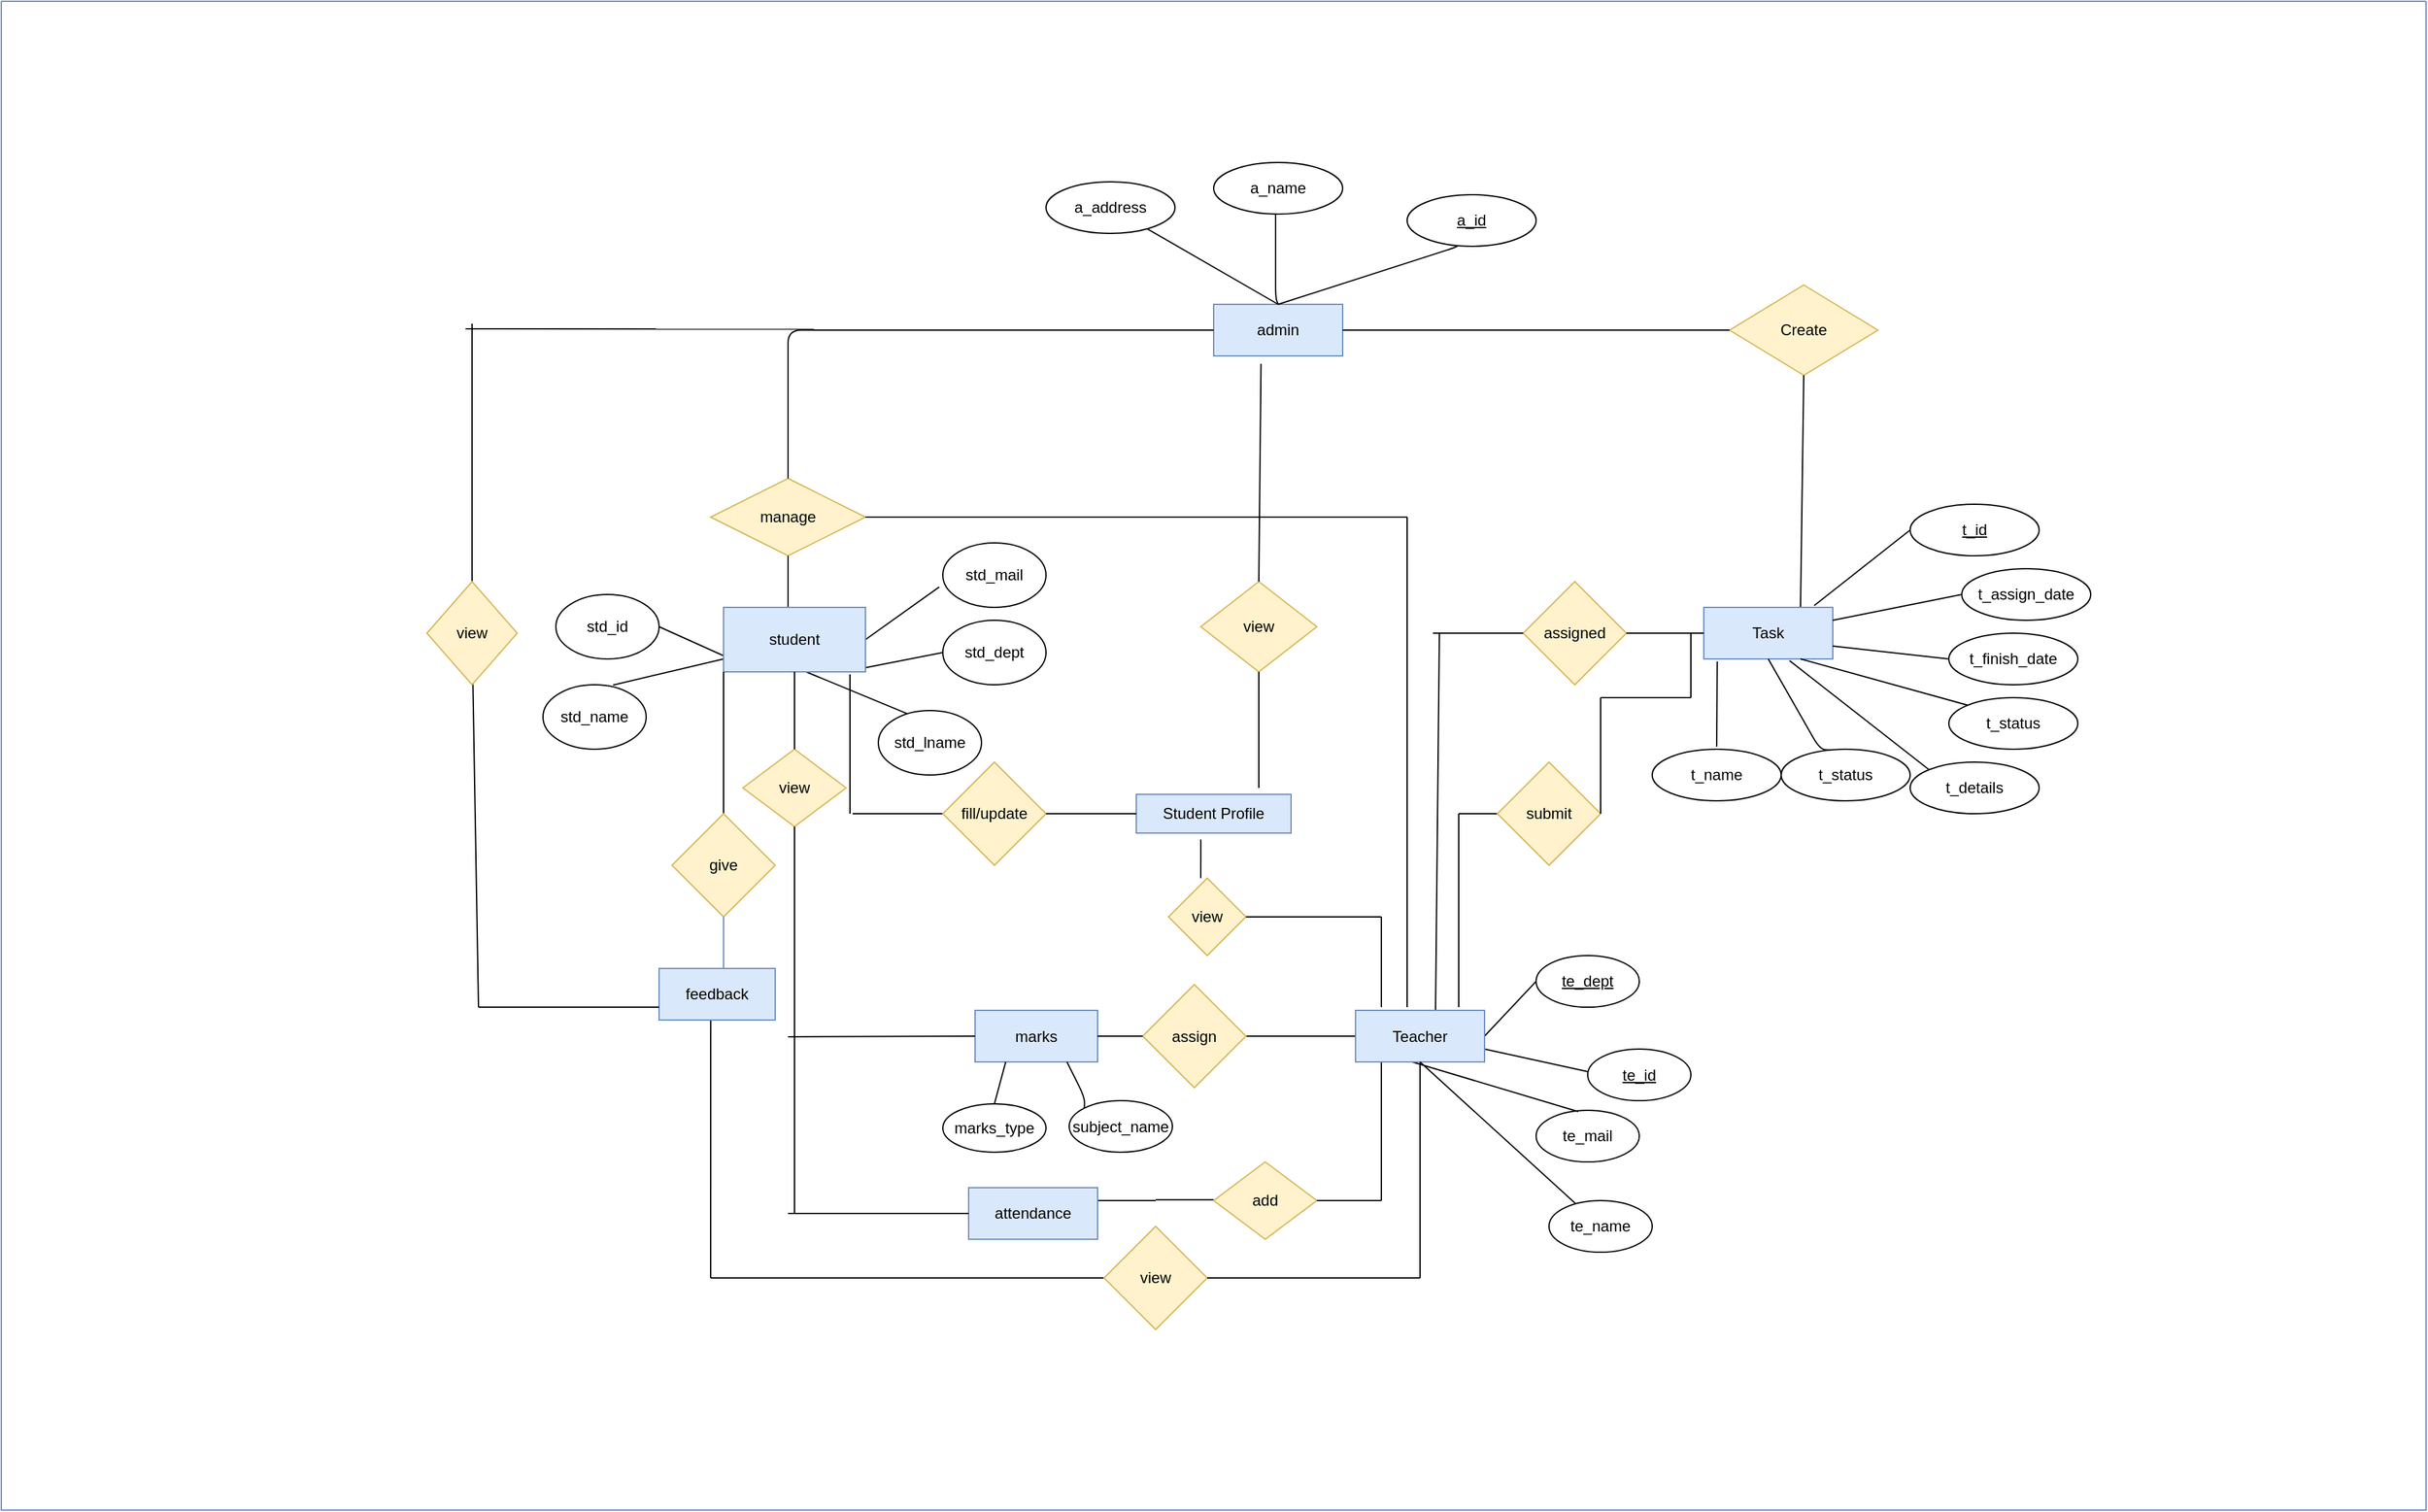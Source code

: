 <mxfile>
    <diagram id="r1_h_rcXceLFubJHl-dW" name="Page-1">
        <mxGraphModel dx="3056" dy="1609" grid="1" gridSize="10" guides="1" tooltips="1" connect="1" arrows="1" fold="1" page="1" pageScale="1" pageWidth="850" pageHeight="1100" math="0" shadow="0">
            <root>
                <mxCell id="0"/>
                <mxCell id="1" parent="0"/>
                <mxCell id="56" value="admin" style="whiteSpace=wrap;html=1;align=center;fillColor=#dae8fc;strokeColor=#6c8ebf;" parent="1" vertex="1">
                    <mxGeometry x="510" y="555" width="100" height="40" as="geometry"/>
                </mxCell>
                <mxCell id="57" value="a_name&lt;span style=&quot;color: rgba(0, 0, 0, 0); font-family: monospace; font-size: 0px; text-align: start;&quot;&gt;%3CmxGraphModel%3E%3Croot%3E%3CmxCell%20id%3D%220%22%2F%3E%3CmxCell%20id%3D%221%22%20parent%3D%220%22%2F%3E%3CmxCell%20id%3D%222%22%20value%3D%22Emp_id%22%20style%3D%22ellipse%3BwhiteSpace%3Dwrap%3Bhtml%3D1%3Balign%3Dcenter%3B%22%20vertex%3D%221%22%20parent%3D%221%22%3E%3CmxGeometry%20x%3D%22375%22%20y%3D%2240%22%20width%3D%22100%22%20height%3D%2240%22%20as%3D%22geometry%22%2F%3E%3C%2FmxCell%3E%3C%2Froot%3E%3C%2FmxGraphModel%3E&lt;/span&gt;" style="ellipse;whiteSpace=wrap;html=1;align=center;" parent="1" vertex="1">
                    <mxGeometry x="510" y="445" width="100" height="40" as="geometry"/>
                </mxCell>
                <mxCell id="58" value="" style="endArrow=none;html=1;entryX=0.5;entryY=1;entryDx=0;entryDy=0;exitX=0.5;exitY=0;exitDx=0;exitDy=0;" parent="1" source="56" edge="1">
                    <mxGeometry width="50" height="50" relative="1" as="geometry">
                        <mxPoint x="300" y="585" as="sourcePoint"/>
                        <mxPoint x="558" y="485" as="targetPoint"/>
                        <Array as="points">
                            <mxPoint x="558" y="550"/>
                        </Array>
                    </mxGeometry>
                </mxCell>
                <mxCell id="59" value="" style="endArrow=none;html=1;entryX=0.381;entryY=0.97;entryDx=0;entryDy=0;exitX=0.5;exitY=0;exitDx=0;exitDy=0;entryPerimeter=0;" parent="1" source="56" target="60" edge="1">
                    <mxGeometry width="50" height="50" relative="1" as="geometry">
                        <mxPoint x="310" y="595" as="sourcePoint"/>
                        <mxPoint x="415" y="525" as="targetPoint"/>
                        <Array as="points">
                            <mxPoint x="700" y="510"/>
                        </Array>
                    </mxGeometry>
                </mxCell>
                <mxCell id="60" value="a_id" style="ellipse;whiteSpace=wrap;html=1;align=center;fontStyle=4;" parent="1" vertex="1">
                    <mxGeometry x="660" y="470" width="100" height="40" as="geometry"/>
                </mxCell>
                <mxCell id="61" value="a_address&lt;span style=&quot;color: rgba(0, 0, 0, 0); font-family: monospace; font-size: 0px; text-align: start;&quot;&gt;%3CmxGraphModel%3E%3Croot%3E%3CmxCell%20id%3D%220%22%2F%3E%3CmxCell%20id%3D%221%22%20parent%3D%220%22%2F%3E%3CmxCell%20id%3D%222%22%20value%3D%22Emp_id%22%20style%3D%22ellipse%3BwhiteSpace%3Dwrap%3Bhtml%3D1%3Balign%3Dcenter%3B%22%20vertex%3D%221%22%20parent%3D%221%22%3E%3CmxGeometry%20x%3D%22375%22%20y%3D%2240%22%20width%3D%22100%22%20height%3D%2240%22%20as%3D%22geometry%22%2F%3E%3C%2FmxCell%3E%3C%2Froot%3E%3C%2FmxGraphModel%3E&lt;/span&gt;" style="ellipse;whiteSpace=wrap;html=1;align=center;" parent="1" vertex="1">
                    <mxGeometry x="380" y="460" width="100" height="40" as="geometry"/>
                </mxCell>
                <mxCell id="62" value="" style="endArrow=none;html=1;exitX=0.5;exitY=0;exitDx=0;exitDy=0;" parent="1" source="56" target="61" edge="1">
                    <mxGeometry width="50" height="50" relative="1" as="geometry">
                        <mxPoint x="310" y="595" as="sourcePoint"/>
                        <mxPoint x="320" y="525" as="targetPoint"/>
                        <Array as="points">
                            <mxPoint x="560" y="555"/>
                        </Array>
                    </mxGeometry>
                </mxCell>
                <mxCell id="63" value="Create" style="shape=rhombus;perimeter=rhombusPerimeter;whiteSpace=wrap;html=1;align=center;fillColor=#fff2cc;strokeColor=#d6b656;" parent="1" vertex="1">
                    <mxGeometry x="910" y="540" width="115" height="70" as="geometry"/>
                </mxCell>
                <mxCell id="65" value="" style="endArrow=none;html=1;exitX=1;exitY=0.5;exitDx=0;exitDy=0;entryX=0;entryY=0.5;entryDx=0;entryDy=0;" parent="1" source="56" target="63" edge="1">
                    <mxGeometry width="50" height="50" relative="1" as="geometry">
                        <mxPoint x="240" y="550" as="sourcePoint"/>
                        <mxPoint x="680" y="575" as="targetPoint"/>
                    </mxGeometry>
                </mxCell>
                <mxCell id="73" value="" style="endArrow=none;html=1;exitX=0.5;exitY=1;exitDx=0;exitDy=0;entryX=0.75;entryY=0;entryDx=0;entryDy=0;" parent="1" source="63" target="166" edge="1">
                    <mxGeometry width="50" height="50" relative="1" as="geometry">
                        <mxPoint x="730.0" y="680" as="sourcePoint"/>
                        <mxPoint x="820" y="790" as="targetPoint"/>
                    </mxGeometry>
                </mxCell>
                <mxCell id="86" value="t_status" style="ellipse;whiteSpace=wrap;html=1;align=center;" parent="1" vertex="1">
                    <mxGeometry x="950" y="900" width="100" height="40" as="geometry"/>
                </mxCell>
                <mxCell id="94" value="" style="endArrow=none;html=1;fontColor=#f2eeee;" parent="1" edge="1">
                    <mxGeometry width="50" height="50" relative="1" as="geometry">
                        <mxPoint x="660" y="1100" as="sourcePoint"/>
                        <mxPoint x="660" y="720" as="targetPoint"/>
                    </mxGeometry>
                </mxCell>
                <mxCell id="95" value="te_id" style="ellipse;whiteSpace=wrap;html=1;align=center;fontStyle=4;shadow=0;" parent="1" vertex="1">
                    <mxGeometry x="800" y="1132.5" width="80" height="40" as="geometry"/>
                </mxCell>
                <mxCell id="103" value="" style="endArrow=none;html=1;fontColor=#f2eeee;exitX=0;exitY=0.5;exitDx=0;exitDy=0;entryX=1;entryY=0.75;entryDx=0;entryDy=0;shadow=0;" parent="1" target="93" edge="1">
                    <mxGeometry width="50" height="50" relative="1" as="geometry">
                        <mxPoint x="800" y="1150" as="sourcePoint"/>
                        <mxPoint x="508.068" y="1129.756" as="targetPoint"/>
                    </mxGeometry>
                </mxCell>
                <mxCell id="118" value="manage" style="shape=rhombus;perimeter=rhombusPerimeter;whiteSpace=wrap;html=1;align=center;fillColor=#fff2cc;strokeColor=#d6b656;" parent="1" vertex="1">
                    <mxGeometry x="120" y="690" width="120" height="60" as="geometry"/>
                </mxCell>
                <mxCell id="119" value="" style="endArrow=none;html=1;fontColor=#f2eeee;entryX=0;entryY=0.5;entryDx=0;entryDy=0;" parent="1" source="118" target="56" edge="1">
                    <mxGeometry width="50" height="50" relative="1" as="geometry">
                        <mxPoint x="350" y="740" as="sourcePoint"/>
                        <mxPoint x="400" y="690" as="targetPoint"/>
                        <Array as="points">
                            <mxPoint x="180" y="575"/>
                        </Array>
                    </mxGeometry>
                </mxCell>
                <mxCell id="120" value="" style="endArrow=none;html=1;fontColor=#f2eeee;exitX=0.5;exitY=1;exitDx=0;exitDy=0;" parent="1" source="118" edge="1">
                    <mxGeometry width="50" height="50" relative="1" as="geometry">
                        <mxPoint x="220.0" y="860" as="sourcePoint"/>
                        <mxPoint x="180" y="800" as="targetPoint"/>
                    </mxGeometry>
                </mxCell>
                <mxCell id="127" value="te_mail" style="ellipse;whiteSpace=wrap;html=1;align=center;shadow=0;" parent="1" vertex="1">
                    <mxGeometry x="760" y="1180" width="80" height="40" as="geometry"/>
                </mxCell>
                <mxCell id="135" value="" style="endArrow=none;html=1;shadow=0;entryX=0;entryY=0.75;entryDx=0;entryDy=0;exitX=1;exitY=0.5;exitDx=0;exitDy=0;" parent="1" source="140" target="187" edge="1">
                    <mxGeometry width="50" height="50" relative="1" as="geometry">
                        <mxPoint x="90" y="880" as="sourcePoint"/>
                        <mxPoint x="141.717" y="832.313" as="targetPoint"/>
                        <Array as="points"/>
                    </mxGeometry>
                </mxCell>
                <mxCell id="136" value="" style="endArrow=none;html=1;shadow=0;exitX=0.679;exitY=0.005;exitDx=0;exitDy=0;exitPerimeter=0;" parent="1" source="141" edge="1">
                    <mxGeometry width="50" height="50" relative="1" as="geometry">
                        <mxPoint x="132.9" y="900" as="sourcePoint"/>
                        <mxPoint x="130" y="830" as="targetPoint"/>
                        <Array as="points"/>
                    </mxGeometry>
                </mxCell>
                <mxCell id="137" value="" style="endArrow=none;html=1;shadow=0;exitX=0.299;exitY=0.061;exitDx=0;exitDy=0;exitPerimeter=0;" parent="1" source="142" edge="1">
                    <mxGeometry width="50" height="50" relative="1" as="geometry">
                        <mxPoint x="210" y="900" as="sourcePoint"/>
                        <mxPoint x="194" y="840" as="targetPoint"/>
                        <Array as="points"/>
                    </mxGeometry>
                </mxCell>
                <mxCell id="138" value="" style="endArrow=none;html=1;shadow=0;entryX=0;entryY=1;entryDx=0;entryDy=0;exitX=0;exitY=0.5;exitDx=0;exitDy=0;" parent="1" source="143" edge="1">
                    <mxGeometry width="50" height="50" relative="1" as="geometry">
                        <mxPoint x="290" y="860" as="sourcePoint"/>
                        <mxPoint x="223.55" y="839.998" as="targetPoint"/>
                        <Array as="points"/>
                    </mxGeometry>
                </mxCell>
                <mxCell id="139" value="" style="endArrow=none;html=1;shadow=0;exitX=-0.035;exitY=0.684;exitDx=0;exitDy=0;exitPerimeter=0;" parent="1" source="144" edge="1">
                    <mxGeometry width="50" height="50" relative="1" as="geometry">
                        <mxPoint x="320" y="815" as="sourcePoint"/>
                        <mxPoint x="240" y="815" as="targetPoint"/>
                        <Array as="points"/>
                    </mxGeometry>
                </mxCell>
                <mxCell id="140" value="std_id" style="ellipse;whiteSpace=wrap;html=1;shadow=0;" parent="1" vertex="1">
                    <mxGeometry y="780" width="80" height="50" as="geometry"/>
                </mxCell>
                <mxCell id="141" value="std_name" style="ellipse;whiteSpace=wrap;html=1;shadow=0;" parent="1" vertex="1">
                    <mxGeometry x="-10" y="850" width="80" height="50" as="geometry"/>
                </mxCell>
                <mxCell id="143" value="std_dept" style="ellipse;whiteSpace=wrap;html=1;shadow=0;" parent="1" vertex="1">
                    <mxGeometry x="300" y="800" width="80" height="50" as="geometry"/>
                </mxCell>
                <mxCell id="144" value="std_mail" style="ellipse;whiteSpace=wrap;html=1;shadow=0;" parent="1" vertex="1">
                    <mxGeometry x="300" y="740" width="80" height="50" as="geometry"/>
                </mxCell>
                <mxCell id="145" value="" style="endArrow=none;html=1;shadow=0;exitX=1;exitY=0.5;exitDx=0;exitDy=0;" parent="1" source="118" edge="1">
                    <mxGeometry width="50" height="50" relative="1" as="geometry">
                        <mxPoint x="330" y="740" as="sourcePoint"/>
                        <mxPoint x="660" y="720" as="targetPoint"/>
                    </mxGeometry>
                </mxCell>
                <mxCell id="146" value="te_dept" style="ellipse;whiteSpace=wrap;html=1;align=center;fontStyle=4;shadow=0;" parent="1" vertex="1">
                    <mxGeometry x="760" y="1060" width="80" height="40" as="geometry"/>
                </mxCell>
                <mxCell id="148" value="" style="endArrow=none;html=1;shadow=0;entryX=0.127;entryY=1.067;entryDx=0;entryDy=0;entryPerimeter=0;exitX=0.408;exitY=0.025;exitDx=0;exitDy=0;exitPerimeter=0;" parent="1" source="127" edge="1">
                    <mxGeometry width="50" height="50" relative="1" as="geometry">
                        <mxPoint x="622.5" y="1184.82" as="sourcePoint"/>
                        <mxPoint x="663.95" y="1142.5" as="targetPoint"/>
                    </mxGeometry>
                </mxCell>
                <mxCell id="149" value="" style="endArrow=none;html=1;fontColor=#f2eeee;exitX=0;exitY=0.5;exitDx=0;exitDy=0;entryX=1;entryY=0.5;entryDx=0;entryDy=0;shadow=0;" parent="1" source="146" target="93" edge="1">
                    <mxGeometry width="50" height="50" relative="1" as="geometry">
                        <mxPoint x="791.716" y="1153.358" as="sourcePoint"/>
                        <mxPoint x="695.0" y="1152.5" as="targetPoint"/>
                        <Array as="points"/>
                    </mxGeometry>
                </mxCell>
                <mxCell id="166" value="Task" style="whiteSpace=wrap;html=1;align=center;fillColor=#dae8fc;strokeColor=#6c8ebf;" parent="1" vertex="1">
                    <mxGeometry x="890" y="790" width="100" height="40" as="geometry"/>
                </mxCell>
                <mxCell id="167" value="t_name&lt;span style=&quot;color: rgba(0, 0, 0, 0); font-family: monospace; font-size: 0px; text-align: start;&quot;&gt;%3CmxGraphModel%3E%3Croot%3E%3CmxCell%20id%3D%220%22%2F%3E%3CmxCell%20id%3D%221%22%20parent%3D%220%22%2F%3E%3CmxCell%20id%3D%222%22%20value%3D%22Emp_id%22%20style%3D%22ellipse%3BwhiteSpace%3Dwrap%3Bhtml%3D1%3Balign%3Dcenter%3B%22%20vertex%3D%221%22%20parent%3D%221%22%3E%3CmxGeometry%20x%3D%22375%22%20y%3D%2240%22%20width%3D%22100%22%20height%3D%2240%22%20as%3D%22geometry%22%2F%3E%3C%2FmxCell%3E%3C%2Froot%3E%3C%2FmxGraphModel%3E&lt;/span&gt;" style="ellipse;whiteSpace=wrap;html=1;align=center;" parent="1" vertex="1">
                    <mxGeometry x="850" y="900" width="100" height="40" as="geometry"/>
                </mxCell>
                <mxCell id="168" value="" style="endArrow=none;html=1;exitX=0.104;exitY=1.046;exitDx=0;exitDy=0;exitPerimeter=0;" parent="1" source="166" edge="1">
                    <mxGeometry width="50" height="50" relative="1" as="geometry">
                        <mxPoint x="930.9" y="830" as="sourcePoint"/>
                        <mxPoint x="900" y="898" as="targetPoint"/>
                    </mxGeometry>
                </mxCell>
                <mxCell id="169" value="" style="endArrow=none;html=1;entryX=0;entryY=0.5;entryDx=0;entryDy=0;exitX=0.856;exitY=-0.034;exitDx=0;exitDy=0;exitPerimeter=0;" parent="1" source="166" target="170" edge="1">
                    <mxGeometry width="50" height="50" relative="1" as="geometry">
                        <mxPoint x="900.9" y="780" as="sourcePoint"/>
                        <mxPoint x="970.9" y="725" as="targetPoint"/>
                    </mxGeometry>
                </mxCell>
                <mxCell id="170" value="t_id" style="ellipse;whiteSpace=wrap;html=1;align=center;fontStyle=4;" parent="1" vertex="1">
                    <mxGeometry x="1050" y="710" width="100" height="40" as="geometry"/>
                </mxCell>
                <mxCell id="171" value="" style="endArrow=none;html=1;exitX=0;exitY=0;exitDx=0;exitDy=0;entryX=0.665;entryY=1.033;entryDx=0;entryDy=0;entryPerimeter=0;" parent="1" source="175" target="166" edge="1">
                    <mxGeometry width="50" height="50" relative="1" as="geometry">
                        <mxPoint x="1020" y="930" as="sourcePoint"/>
                        <mxPoint x="862.361" y="732.889" as="targetPoint"/>
                        <Array as="points"/>
                    </mxGeometry>
                </mxCell>
                <mxCell id="173" value="" style="endArrow=none;html=1;entryX=0;entryY=0.5;entryDx=0;entryDy=0;exitX=1;exitY=0.25;exitDx=0;exitDy=0;" parent="1" source="166" target="176" edge="1">
                    <mxGeometry width="50" height="50" relative="1" as="geometry">
                        <mxPoint x="950" y="805" as="sourcePoint"/>
                        <mxPoint x="1081" y="815.56" as="targetPoint"/>
                    </mxGeometry>
                </mxCell>
                <mxCell id="174" value="" style="endArrow=none;html=1;entryX=0;entryY=0.5;entryDx=0;entryDy=0;exitX=1;exitY=0.75;exitDx=0;exitDy=0;" parent="1" source="166" target="177" edge="1">
                    <mxGeometry width="50" height="50" relative="1" as="geometry">
                        <mxPoint x="960.4" y="803.88" as="sourcePoint"/>
                        <mxPoint x="1084.883" y="869.237" as="targetPoint"/>
                    </mxGeometry>
                </mxCell>
                <mxCell id="175" value="t_details" style="ellipse;whiteSpace=wrap;html=1;align=center;" parent="1" vertex="1">
                    <mxGeometry x="1050" y="910" width="100" height="40" as="geometry"/>
                </mxCell>
                <mxCell id="176" value="t_assign_date" style="ellipse;whiteSpace=wrap;html=1;align=center;" parent="1" vertex="1">
                    <mxGeometry x="1090" y="760" width="100" height="40" as="geometry"/>
                </mxCell>
                <mxCell id="177" value="t_finish_date" style="ellipse;whiteSpace=wrap;html=1;align=center;" parent="1" vertex="1">
                    <mxGeometry x="1080" y="810" width="100" height="40" as="geometry"/>
                </mxCell>
                <mxCell id="178" value="t_status" style="ellipse;whiteSpace=wrap;html=1;align=center;" parent="1" vertex="1">
                    <mxGeometry x="1080" y="860" width="100" height="40" as="geometry"/>
                </mxCell>
                <mxCell id="179" value="" style="endArrow=none;html=1;exitX=0.75;exitY=1;exitDx=0;exitDy=0;entryX=0;entryY=0;entryDx=0;entryDy=0;" parent="1" source="166" target="178" edge="1">
                    <mxGeometry width="50" height="50" relative="1" as="geometry">
                        <mxPoint x="1000" y="815" as="sourcePoint"/>
                        <mxPoint x="1070" y="850" as="targetPoint"/>
                    </mxGeometry>
                </mxCell>
                <mxCell id="180" value="" style="endArrow=none;html=1;fontColor=#f2eeee;entryX=0.5;entryY=1;entryDx=0;entryDy=0;exitX=0.383;exitY=0.016;exitDx=0;exitDy=0;exitPerimeter=0;" parent="1" source="86" target="166" edge="1">
                    <mxGeometry width="50" height="50" relative="1" as="geometry">
                        <mxPoint x="940" y="880" as="sourcePoint"/>
                        <mxPoint x="920" y="835" as="targetPoint"/>
                        <Array as="points">
                            <mxPoint x="980" y="900"/>
                        </Array>
                    </mxGeometry>
                </mxCell>
                <mxCell id="182" value="assigned" style="rhombus;whiteSpace=wrap;html=1;shadow=0;fillColor=#fff2cc;strokeColor=#d6b656;" parent="1" vertex="1">
                    <mxGeometry x="750" y="770" width="80" height="80" as="geometry"/>
                </mxCell>
                <mxCell id="183" value="" style="endArrow=none;html=1;shadow=0;entryX=0;entryY=0.5;entryDx=0;entryDy=0;exitX=1;exitY=0.5;exitDx=0;exitDy=0;" parent="1" source="182" target="166" edge="1">
                    <mxGeometry width="50" height="50" relative="1" as="geometry">
                        <mxPoint x="440" y="830" as="sourcePoint"/>
                        <mxPoint x="490" y="780" as="targetPoint"/>
                    </mxGeometry>
                </mxCell>
                <mxCell id="184" value="" style="endArrow=none;html=1;shadow=0;entryX=0;entryY=0.5;entryDx=0;entryDy=0;" parent="1" target="182" edge="1">
                    <mxGeometry width="50" height="50" relative="1" as="geometry">
                        <mxPoint x="680" y="810" as="sourcePoint"/>
                        <mxPoint x="490" y="780" as="targetPoint"/>
                    </mxGeometry>
                </mxCell>
                <mxCell id="185" value="" style="endArrow=none;html=1;shadow=0;exitX=0.62;exitY=0.046;exitDx=0;exitDy=0;exitPerimeter=0;" parent="1" source="93" edge="1">
                    <mxGeometry width="50" height="50" relative="1" as="geometry">
                        <mxPoint x="550" y="920" as="sourcePoint"/>
                        <mxPoint x="685" y="810" as="targetPoint"/>
                        <Array as="points"/>
                    </mxGeometry>
                </mxCell>
                <mxCell id="187" value="student" style="rounded=0;whiteSpace=wrap;html=1;shadow=0;fillColor=#dae8fc;strokeColor=#6c8ebf;" parent="1" vertex="1">
                    <mxGeometry x="130" y="790" width="110" height="50" as="geometry"/>
                </mxCell>
                <mxCell id="189" value="marks" style="rounded=0;whiteSpace=wrap;html=1;shadow=0;fillColor=#dae8fc;strokeColor=#6c8ebf;" parent="1" vertex="1">
                    <mxGeometry x="325" y="1102.5" width="95" height="40" as="geometry"/>
                </mxCell>
                <mxCell id="191" value="" style="endArrow=none;html=1;shadow=0;exitX=1;exitY=0.5;exitDx=0;exitDy=0;entryX=0;entryY=0.5;entryDx=0;entryDy=0;" parent="1" source="192" target="93" edge="1">
                    <mxGeometry width="50" height="50" relative="1" as="geometry">
                        <mxPoint x="425" y="1102.5" as="sourcePoint"/>
                        <mxPoint x="475" y="1052.5" as="targetPoint"/>
                    </mxGeometry>
                </mxCell>
                <mxCell id="192" value="assign" style="rhombus;whiteSpace=wrap;html=1;shadow=0;fillColor=#fff2cc;strokeColor=#d6b656;" parent="1" vertex="1">
                    <mxGeometry x="455" y="1082.5" width="80" height="80" as="geometry"/>
                </mxCell>
                <mxCell id="194" value="" style="endArrow=none;html=1;shadow=0;exitX=1;exitY=0.5;exitDx=0;exitDy=0;entryX=0;entryY=0.5;entryDx=0;entryDy=0;" parent="1" source="189" target="192" edge="1">
                    <mxGeometry width="50" height="50" relative="1" as="geometry">
                        <mxPoint x="700" y="1090" as="sourcePoint"/>
                        <mxPoint x="450" y="1123" as="targetPoint"/>
                    </mxGeometry>
                </mxCell>
                <mxCell id="195" value="view" style="rhombus;whiteSpace=wrap;html=1;shadow=0;fillColor=#fff2cc;strokeColor=#d6b656;" parent="1" vertex="1">
                    <mxGeometry x="145" y="900" width="80" height="60" as="geometry"/>
                </mxCell>
                <mxCell id="196" value="" style="endArrow=none;html=1;shadow=0;exitX=0.5;exitY=0;exitDx=0;exitDy=0;entryX=0.5;entryY=1;entryDx=0;entryDy=0;" parent="1" source="195" target="187" edge="1">
                    <mxGeometry width="50" height="50" relative="1" as="geometry">
                        <mxPoint x="610" y="960" as="sourcePoint"/>
                        <mxPoint x="170" y="830" as="targetPoint"/>
                        <Array as="points"/>
                    </mxGeometry>
                </mxCell>
                <mxCell id="198" value="" style="endArrow=none;html=1;shadow=0;entryX=0;entryY=0.5;entryDx=0;entryDy=0;" parent="1" target="189" edge="1">
                    <mxGeometry width="50" height="50" relative="1" as="geometry">
                        <mxPoint x="180" y="1123" as="sourcePoint"/>
                        <mxPoint x="750" y="940" as="targetPoint"/>
                    </mxGeometry>
                </mxCell>
                <mxCell id="199" value="subject_name" style="ellipse;whiteSpace=wrap;html=1;shadow=0;" parent="1" vertex="1">
                    <mxGeometry x="398" y="1172.5" width="80" height="40" as="geometry"/>
                </mxCell>
                <mxCell id="200" value="marks_type" style="ellipse;whiteSpace=wrap;html=1;shadow=0;" parent="1" vertex="1">
                    <mxGeometry x="300" y="1175" width="80" height="37.5" as="geometry"/>
                </mxCell>
                <mxCell id="201" value="" style="endArrow=none;html=1;shadow=0;exitX=0.5;exitY=0;exitDx=0;exitDy=0;entryX=0.25;entryY=1;entryDx=0;entryDy=0;" parent="1" source="200" target="189" edge="1">
                    <mxGeometry width="50" height="50" relative="1" as="geometry">
                        <mxPoint x="550" y="1050" as="sourcePoint"/>
                        <mxPoint x="600" y="1000" as="targetPoint"/>
                    </mxGeometry>
                </mxCell>
                <mxCell id="202" value="" style="endArrow=none;html=1;shadow=0;entryX=0.75;entryY=1;entryDx=0;entryDy=0;exitX=0;exitY=0;exitDx=0;exitDy=0;" parent="1" source="199" target="189" edge="1">
                    <mxGeometry width="50" height="50" relative="1" as="geometry">
                        <mxPoint x="420" y="1180" as="sourcePoint"/>
                        <mxPoint x="600" y="1000" as="targetPoint"/>
                        <Array as="points">
                            <mxPoint x="410" y="1170"/>
                        </Array>
                    </mxGeometry>
                </mxCell>
                <mxCell id="203" value="" style="endArrow=none;html=1;shadow=0;" parent="1" edge="1">
                    <mxGeometry width="50" height="50" relative="1" as="geometry">
                        <mxPoint x="640" y="1250" as="sourcePoint"/>
                        <mxPoint x="640" y="1140" as="targetPoint"/>
                    </mxGeometry>
                </mxCell>
                <mxCell id="204" value="" style="endArrow=none;html=1;shadow=0;" parent="1" edge="1">
                    <mxGeometry width="50" height="50" relative="1" as="geometry">
                        <mxPoint x="510" y="1249.41" as="sourcePoint"/>
                        <mxPoint x="465" y="1249.41" as="targetPoint"/>
                    </mxGeometry>
                </mxCell>
                <mxCell id="205" value="add" style="rhombus;whiteSpace=wrap;html=1;shadow=0;fillColor=#fff2cc;strokeColor=#d6b656;" parent="1" vertex="1">
                    <mxGeometry x="510" y="1220" width="80" height="60" as="geometry"/>
                </mxCell>
                <mxCell id="206" value="" style="endArrow=none;html=1;shadow=0;entryX=0;entryY=0.5;entryDx=0;entryDy=0;" parent="1" edge="1">
                    <mxGeometry width="50" height="50" relative="1" as="geometry">
                        <mxPoint x="410" y="1250" as="sourcePoint"/>
                        <mxPoint x="465" y="1250" as="targetPoint"/>
                    </mxGeometry>
                </mxCell>
                <mxCell id="207" value="attendance" style="rounded=0;whiteSpace=wrap;html=1;shadow=0;fillColor=#dae8fc;strokeColor=#6c8ebf;" parent="1" vertex="1">
                    <mxGeometry x="320" y="1240" width="100" height="40" as="geometry"/>
                </mxCell>
                <mxCell id="209" value="" style="endArrow=none;html=1;shadow=0;entryX=0;entryY=0.5;entryDx=0;entryDy=0;" parent="1" target="207" edge="1">
                    <mxGeometry width="50" height="50" relative="1" as="geometry">
                        <mxPoint x="180" y="1260" as="sourcePoint"/>
                        <mxPoint x="590" y="890" as="targetPoint"/>
                    </mxGeometry>
                </mxCell>
                <mxCell id="212" value="" style="endArrow=none;html=1;shadow=0;exitX=1;exitY=0.5;exitDx=0;exitDy=0;" parent="1" source="205" edge="1">
                    <mxGeometry width="50" height="50" relative="1" as="geometry">
                        <mxPoint x="640" y="1060" as="sourcePoint"/>
                        <mxPoint x="640" y="1250" as="targetPoint"/>
                    </mxGeometry>
                </mxCell>
                <mxCell id="216" value="" style="endArrow=none;html=1;shadow=0;entryX=0.891;entryY=1.04;entryDx=0;entryDy=0;entryPerimeter=0;" parent="1" target="187" edge="1">
                    <mxGeometry width="50" height="50" relative="1" as="geometry">
                        <mxPoint x="228" y="950" as="sourcePoint"/>
                        <mxPoint x="670" y="950" as="targetPoint"/>
                    </mxGeometry>
                </mxCell>
                <mxCell id="217" value="" style="endArrow=none;html=1;shadow=0;entryX=0;entryY=0.5;entryDx=0;entryDy=0;" parent="1" target="218" edge="1">
                    <mxGeometry width="50" height="50" relative="1" as="geometry">
                        <mxPoint x="230" y="950" as="sourcePoint"/>
                        <mxPoint x="300" y="970" as="targetPoint"/>
                    </mxGeometry>
                </mxCell>
                <mxCell id="218" value="fill/update" style="rhombus;whiteSpace=wrap;html=1;shadow=0;fillColor=#fff2cc;strokeColor=#d6b656;" parent="1" vertex="1">
                    <mxGeometry x="300" y="910" width="80" height="80" as="geometry"/>
                </mxCell>
                <mxCell id="219" value="Student Profile" style="rounded=0;whiteSpace=wrap;html=1;shadow=0;fillColor=#dae8fc;strokeColor=#6c8ebf;" parent="1" vertex="1">
                    <mxGeometry x="450" y="935" width="120" height="30" as="geometry"/>
                </mxCell>
                <mxCell id="220" value="" style="endArrow=none;html=1;shadow=0;exitX=1;exitY=0.5;exitDx=0;exitDy=0;entryX=0;entryY=0.5;entryDx=0;entryDy=0;" parent="1" source="218" target="219" edge="1">
                    <mxGeometry width="50" height="50" relative="1" as="geometry">
                        <mxPoint x="620" y="1000" as="sourcePoint"/>
                        <mxPoint x="670" y="950" as="targetPoint"/>
                    </mxGeometry>
                </mxCell>
                <mxCell id="224" value="" style="endArrow=none;html=1;shadow=0;entryX=0.417;entryY=1.167;entryDx=0;entryDy=0;entryPerimeter=0;" parent="1" target="219" edge="1">
                    <mxGeometry width="50" height="50" relative="1" as="geometry">
                        <mxPoint x="500" y="1000" as="sourcePoint"/>
                        <mxPoint x="670" y="950" as="targetPoint"/>
                    </mxGeometry>
                </mxCell>
                <mxCell id="225" value="view" style="rhombus;whiteSpace=wrap;html=1;shadow=0;fillColor=#fff2cc;strokeColor=#d6b656;" parent="1" vertex="1">
                    <mxGeometry x="475" y="1000" width="60" height="60" as="geometry"/>
                </mxCell>
                <mxCell id="226" value="" style="endArrow=none;html=1;shadow=0;exitX=1;exitY=0.5;exitDx=0;exitDy=0;" parent="1" source="225" edge="1">
                    <mxGeometry width="50" height="50" relative="1" as="geometry">
                        <mxPoint x="620" y="1000" as="sourcePoint"/>
                        <mxPoint x="640" y="1030" as="targetPoint"/>
                    </mxGeometry>
                </mxCell>
                <mxCell id="227" value="" style="endArrow=none;html=1;shadow=0;" parent="1" edge="1">
                    <mxGeometry width="50" height="50" relative="1" as="geometry">
                        <mxPoint x="640" y="1100" as="sourcePoint"/>
                        <mxPoint x="640" y="1030" as="targetPoint"/>
                    </mxGeometry>
                </mxCell>
                <mxCell id="228" value="view" style="rhombus;whiteSpace=wrap;html=1;shadow=0;fillColor=#fff2cc;strokeColor=#d6b656;" parent="1" vertex="1">
                    <mxGeometry x="500" y="770" width="90" height="70" as="geometry"/>
                </mxCell>
                <mxCell id="229" value="" style="endArrow=none;html=1;shadow=0;exitX=0.5;exitY=0;exitDx=0;exitDy=0;entryX=0.367;entryY=1.152;entryDx=0;entryDy=0;entryPerimeter=0;" parent="1" source="228" target="56" edge="1">
                    <mxGeometry width="50" height="50" relative="1" as="geometry">
                        <mxPoint x="630" y="880" as="sourcePoint"/>
                        <mxPoint x="545" y="610" as="targetPoint"/>
                    </mxGeometry>
                </mxCell>
                <mxCell id="230" value="" style="endArrow=none;html=1;shadow=0;entryX=0.5;entryY=1;entryDx=0;entryDy=0;" parent="1" target="228" edge="1">
                    <mxGeometry width="50" height="50" relative="1" as="geometry">
                        <mxPoint x="545" y="930" as="sourcePoint"/>
                        <mxPoint x="680" y="830" as="targetPoint"/>
                    </mxGeometry>
                </mxCell>
                <mxCell id="231" value="" style="endArrow=none;html=1;shadow=0;entryX=0;entryY=1;entryDx=0;entryDy=0;startArrow=none;" parent="1" source="233" target="187" edge="1">
                    <mxGeometry width="50" height="50" relative="1" as="geometry">
                        <mxPoint x="130" y="1070" as="sourcePoint"/>
                        <mxPoint x="720" y="1000" as="targetPoint"/>
                    </mxGeometry>
                </mxCell>
                <mxCell id="232" value="" style="endArrow=none;html=1;shadow=0;entryX=0.5;entryY=1;entryDx=0;entryDy=0;" parent="1" target="195" edge="1">
                    <mxGeometry width="50" height="50" relative="1" as="geometry">
                        <mxPoint x="185" y="1260" as="sourcePoint"/>
                        <mxPoint x="720" y="1000" as="targetPoint"/>
                    </mxGeometry>
                </mxCell>
                <mxCell id="233" value="give" style="rhombus;whiteSpace=wrap;html=1;shadow=0;fillColor=#fff2cc;strokeColor=#d6b656;" parent="1" vertex="1">
                    <mxGeometry x="90" y="950" width="80" height="80" as="geometry"/>
                </mxCell>
                <mxCell id="235" value="feedback" style="rounded=0;whiteSpace=wrap;html=1;shadow=0;fillColor=#dae8fc;strokeColor=#6c8ebf;" parent="1" vertex="1">
                    <mxGeometry x="80" y="1070" width="90" height="40" as="geometry"/>
                </mxCell>
                <mxCell id="236" value="" style="endArrow=none;html=1;shadow=0;entryX=0.5;entryY=1;entryDx=0;entryDy=0;fillColor=#dae8fc;strokeColor=#6c8ebf;" parent="1" target="233" edge="1">
                    <mxGeometry width="50" height="50" relative="1" as="geometry">
                        <mxPoint x="130" y="1070" as="sourcePoint"/>
                        <mxPoint x="720" y="1000" as="targetPoint"/>
                    </mxGeometry>
                </mxCell>
                <mxCell id="237" value="" style="endArrow=none;html=1;shadow=0;exitX=0.445;exitY=1.011;exitDx=0;exitDy=0;exitPerimeter=0;" parent="1" source="235" edge="1">
                    <mxGeometry width="50" height="50" relative="1" as="geometry">
                        <mxPoint x="670" y="1050" as="sourcePoint"/>
                        <mxPoint x="120" y="1310" as="targetPoint"/>
                    </mxGeometry>
                </mxCell>
                <mxCell id="238" value="" style="endArrow=none;html=1;shadow=0;" parent="1" target="239" edge="1">
                    <mxGeometry width="50" height="50" relative="1" as="geometry">
                        <mxPoint x="120" y="1310" as="sourcePoint"/>
                        <mxPoint x="360" y="1310" as="targetPoint"/>
                    </mxGeometry>
                </mxCell>
                <mxCell id="239" value="view" style="rhombus;whiteSpace=wrap;html=1;shadow=0;fillColor=#fff2cc;strokeColor=#d6b656;" parent="1" vertex="1">
                    <mxGeometry x="425" y="1270" width="80" height="80" as="geometry"/>
                </mxCell>
                <mxCell id="240" value="" style="endArrow=none;html=1;shadow=0;exitX=1;exitY=0.5;exitDx=0;exitDy=0;" parent="1" source="239" edge="1">
                    <mxGeometry width="50" height="50" relative="1" as="geometry">
                        <mxPoint x="670" y="1050" as="sourcePoint"/>
                        <mxPoint x="670" y="1310" as="targetPoint"/>
                    </mxGeometry>
                </mxCell>
                <mxCell id="241" value="" style="endArrow=none;html=1;shadow=0;entryX=0.5;entryY=1;entryDx=0;entryDy=0;" parent="1" edge="1" target="93">
                    <mxGeometry width="50" height="50" relative="1" as="geometry">
                        <mxPoint x="670" y="1310" as="sourcePoint"/>
                        <mxPoint x="670" y="1140" as="targetPoint"/>
                    </mxGeometry>
                </mxCell>
                <mxCell id="242" value="" style="endArrow=none;html=1;shadow=0;" parent="1" edge="1">
                    <mxGeometry width="50" height="50" relative="1" as="geometry">
                        <mxPoint x="700" y="1100" as="sourcePoint"/>
                        <mxPoint x="700" y="950" as="targetPoint"/>
                    </mxGeometry>
                </mxCell>
                <mxCell id="243" value="" style="endArrow=none;html=1;shadow=0;" parent="1" edge="1">
                    <mxGeometry width="50" height="50" relative="1" as="geometry">
                        <mxPoint x="700" y="950" as="sourcePoint"/>
                        <mxPoint x="730" y="950" as="targetPoint"/>
                    </mxGeometry>
                </mxCell>
                <mxCell id="244" value="submit" style="rhombus;whiteSpace=wrap;html=1;shadow=0;fillColor=#fff2cc;strokeColor=#d6b656;" parent="1" vertex="1">
                    <mxGeometry x="730" y="910" width="80" height="80" as="geometry"/>
                </mxCell>
                <mxCell id="245" value="" style="endArrow=none;html=1;shadow=0;exitX=1;exitY=0.5;exitDx=0;exitDy=0;" parent="1" source="244" edge="1">
                    <mxGeometry width="50" height="50" relative="1" as="geometry">
                        <mxPoint x="670" y="1050" as="sourcePoint"/>
                        <mxPoint x="810" y="860" as="targetPoint"/>
                    </mxGeometry>
                </mxCell>
                <mxCell id="246" value="" style="endArrow=none;html=1;shadow=0;" parent="1" edge="1">
                    <mxGeometry width="50" height="50" relative="1" as="geometry">
                        <mxPoint x="810" y="860" as="sourcePoint"/>
                        <mxPoint x="880" y="860" as="targetPoint"/>
                    </mxGeometry>
                </mxCell>
                <mxCell id="247" value="" style="endArrow=none;html=1;shadow=0;" parent="1" edge="1">
                    <mxGeometry width="50" height="50" relative="1" as="geometry">
                        <mxPoint x="880" y="860" as="sourcePoint"/>
                        <mxPoint x="880" y="810" as="targetPoint"/>
                    </mxGeometry>
                </mxCell>
                <mxCell id="248" value="" style="endArrow=none;html=1;shadow=0;startArrow=none;" parent="1" source="251" edge="1">
                    <mxGeometry width="50" height="50" relative="1" as="geometry">
                        <mxPoint x="-60" y="1100" as="sourcePoint"/>
                        <mxPoint x="-65" y="570" as="targetPoint"/>
                    </mxGeometry>
                </mxCell>
                <mxCell id="249" value="" style="endArrow=none;html=1;shadow=0;exitX=0;exitY=0.75;exitDx=0;exitDy=0;" parent="1" source="235" edge="1">
                    <mxGeometry width="50" height="50" relative="1" as="geometry">
                        <mxPoint x="590" y="900" as="sourcePoint"/>
                        <mxPoint x="-60" y="1100" as="targetPoint"/>
                    </mxGeometry>
                </mxCell>
                <mxCell id="250" value="" style="endArrow=none;html=1;shadow=0;" parent="1" edge="1">
                    <mxGeometry width="50" height="50" relative="1" as="geometry">
                        <mxPoint x="-70" y="574" as="sourcePoint"/>
                        <mxPoint x="200" y="574.17" as="targetPoint"/>
                    </mxGeometry>
                </mxCell>
                <mxCell id="252" value="" style="endArrow=none;html=1;shadow=0;" parent="1" target="251" edge="1">
                    <mxGeometry width="50" height="50" relative="1" as="geometry">
                        <mxPoint x="-60" y="1100" as="sourcePoint"/>
                        <mxPoint x="-60" y="570" as="targetPoint"/>
                    </mxGeometry>
                </mxCell>
                <mxCell id="251" value="view" style="rhombus;whiteSpace=wrap;html=1;shadow=0;fillColor=#fff2cc;strokeColor=#d6b656;" parent="1" vertex="1">
                    <mxGeometry x="-100" y="770" width="70" height="80" as="geometry"/>
                </mxCell>
                <mxCell id="257" value="" style="swimlane;startSize=0;shadow=0;fillColor=#dae8fc;strokeColor=#6c8ebf;" parent="1" vertex="1">
                    <mxGeometry x="-430" y="320" width="1880" height="1170" as="geometry"/>
                </mxCell>
                <mxCell id="142" value="std_lname" style="ellipse;whiteSpace=wrap;html=1;shadow=0;" parent="257" vertex="1">
                    <mxGeometry x="680" y="550" width="80" height="50" as="geometry"/>
                </mxCell>
                <mxCell id="150" value="te_name" style="ellipse;whiteSpace=wrap;html=1;align=center;shadow=0;" parent="257" vertex="1">
                    <mxGeometry x="1200" y="930" width="80" height="40" as="geometry"/>
                </mxCell>
                <mxCell id="93" value="Teacher" style="whiteSpace=wrap;html=1;align=center;shadow=0;fillColor=#dae8fc;strokeColor=#6c8ebf;" parent="257" vertex="1">
                    <mxGeometry x="1050" y="782.5" width="100" height="40" as="geometry"/>
                </mxCell>
                <mxCell id="147" value="" style="endArrow=none;html=1;shadow=0;entryX=0.5;entryY=1;entryDx=0;entryDy=0;" parent="257" source="150" target="93" edge="1">
                    <mxGeometry width="50" height="50" relative="1" as="geometry">
                        <mxPoint x="1011.25" y="867.5" as="sourcePoint"/>
                        <mxPoint x="950" y="677.5" as="targetPoint"/>
                        <Array as="points"/>
                    </mxGeometry>
                </mxCell>
            </root>
        </mxGraphModel>
    </diagram>
</mxfile>
